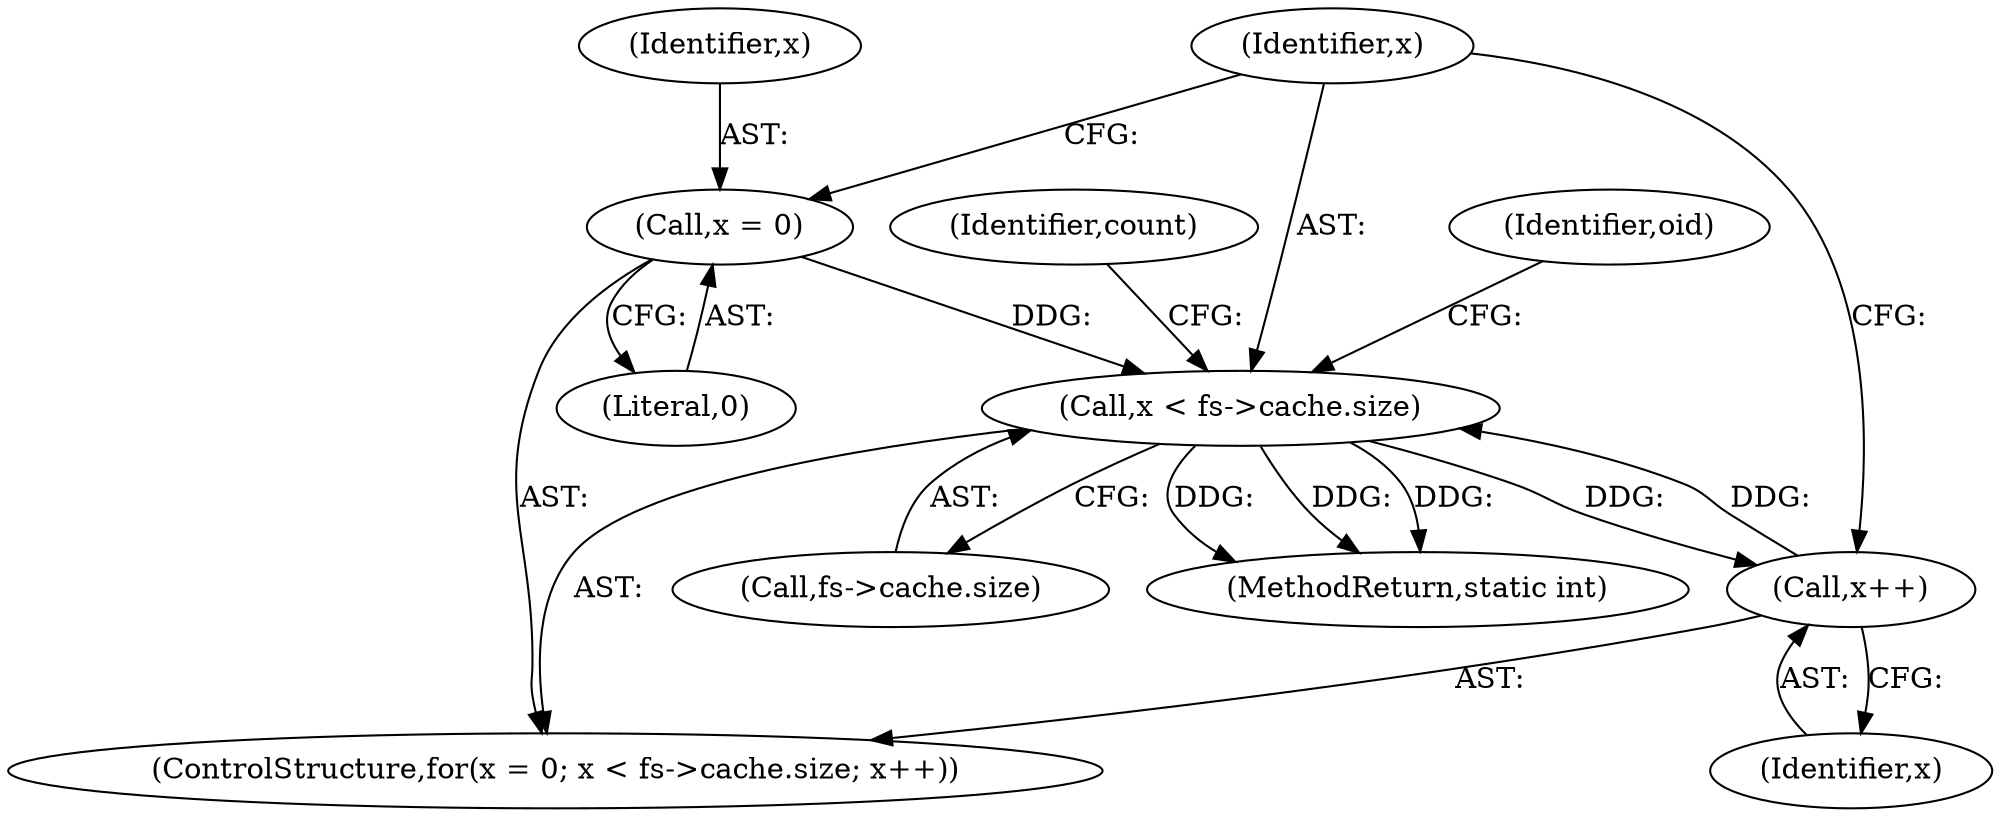 digraph "0_OpenSC_360e95d45ac4123255a4c796db96337f332160ad#diff-d643a0fa169471dbf2912f4866dc49c5_2@pointer" {
"1000130" [label="(Call,x < fs->cache.size)"];
"1000127" [label="(Call,x = 0)"];
"1000137" [label="(Call,x++)"];
"1000130" [label="(Call,x < fs->cache.size)"];
"1000137" [label="(Call,x++)"];
"1000131" [label="(Identifier,x)"];
"1000130" [label="(Call,x < fs->cache.size)"];
"1000142" [label="(Identifier,oid)"];
"1000216" [label="(Identifier,count)"];
"1000127" [label="(Call,x = 0)"];
"1000128" [label="(Identifier,x)"];
"1000138" [label="(Identifier,x)"];
"1000126" [label="(ControlStructure,for(x = 0; x < fs->cache.size; x++))"];
"1000132" [label="(Call,fs->cache.size)"];
"1000217" [label="(MethodReturn,static int)"];
"1000129" [label="(Literal,0)"];
"1000130" -> "1000126"  [label="AST: "];
"1000130" -> "1000132"  [label="CFG: "];
"1000131" -> "1000130"  [label="AST: "];
"1000132" -> "1000130"  [label="AST: "];
"1000142" -> "1000130"  [label="CFG: "];
"1000216" -> "1000130"  [label="CFG: "];
"1000130" -> "1000217"  [label="DDG: "];
"1000130" -> "1000217"  [label="DDG: "];
"1000130" -> "1000217"  [label="DDG: "];
"1000127" -> "1000130"  [label="DDG: "];
"1000137" -> "1000130"  [label="DDG: "];
"1000130" -> "1000137"  [label="DDG: "];
"1000127" -> "1000126"  [label="AST: "];
"1000127" -> "1000129"  [label="CFG: "];
"1000128" -> "1000127"  [label="AST: "];
"1000129" -> "1000127"  [label="AST: "];
"1000131" -> "1000127"  [label="CFG: "];
"1000137" -> "1000126"  [label="AST: "];
"1000137" -> "1000138"  [label="CFG: "];
"1000138" -> "1000137"  [label="AST: "];
"1000131" -> "1000137"  [label="CFG: "];
}
